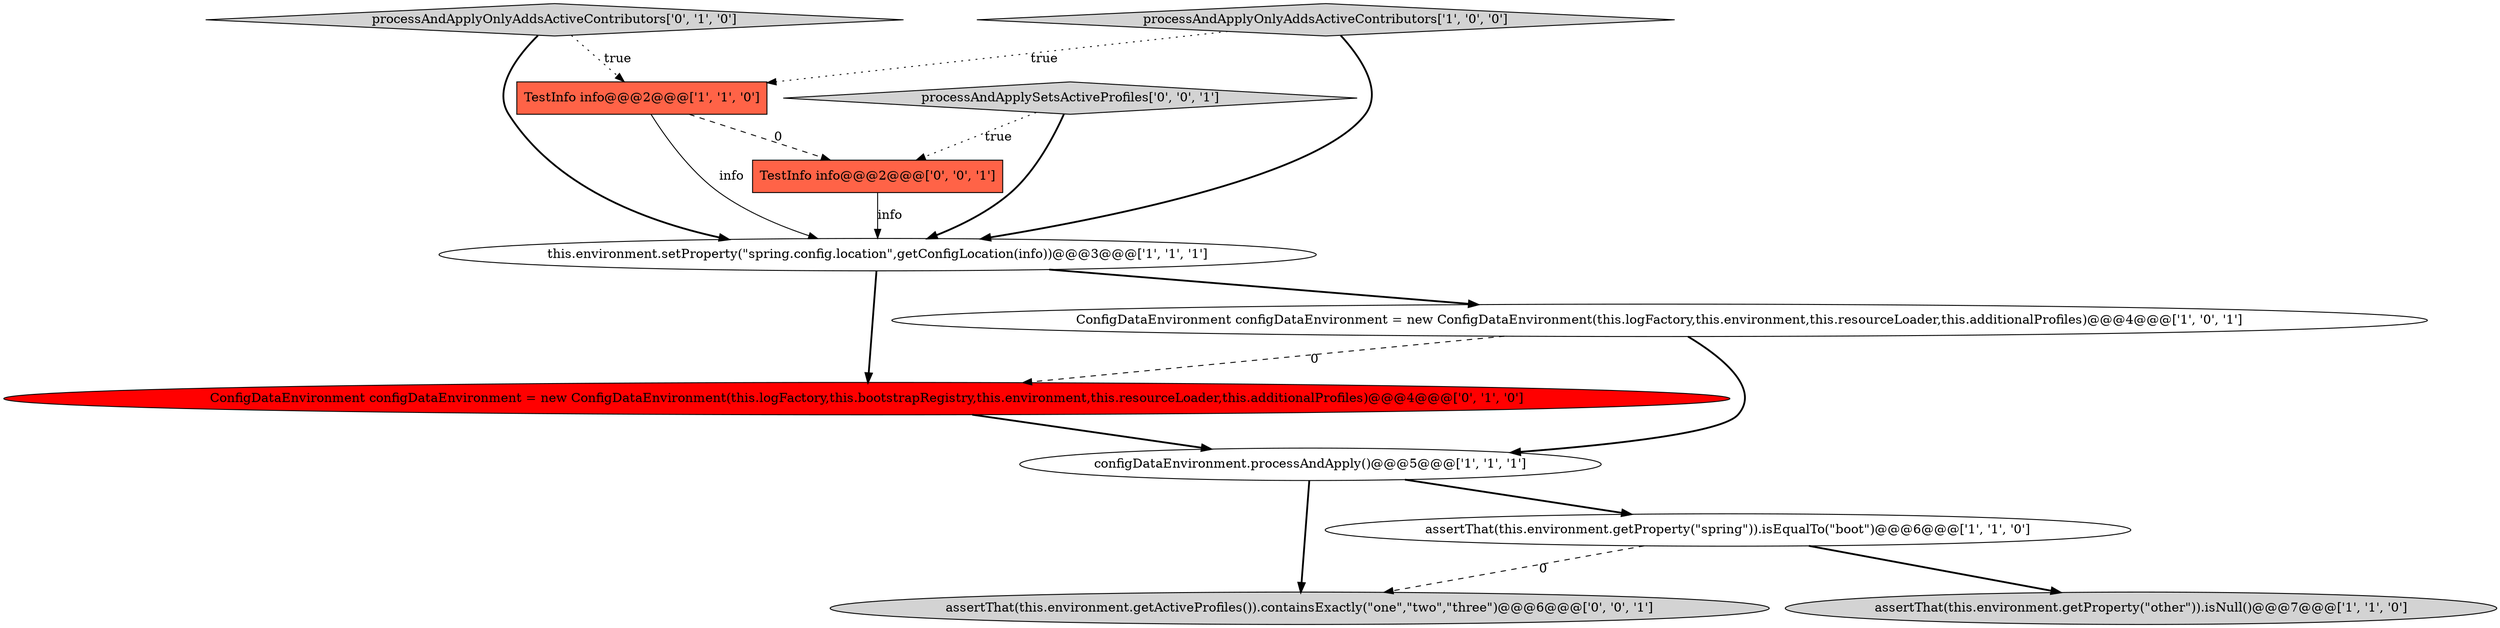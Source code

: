 digraph {
10 [style = filled, label = "TestInfo info@@@2@@@['0', '0', '1']", fillcolor = tomato, shape = box image = "AAA0AAABBB3BBB"];
8 [style = filled, label = "ConfigDataEnvironment configDataEnvironment = new ConfigDataEnvironment(this.logFactory,this.bootstrapRegistry,this.environment,this.resourceLoader,this.additionalProfiles)@@@4@@@['0', '1', '0']", fillcolor = red, shape = ellipse image = "AAA1AAABBB2BBB"];
3 [style = filled, label = "TestInfo info@@@2@@@['1', '1', '0']", fillcolor = tomato, shape = box image = "AAA0AAABBB1BBB"];
7 [style = filled, label = "processAndApplyOnlyAddsActiveContributors['0', '1', '0']", fillcolor = lightgray, shape = diamond image = "AAA0AAABBB2BBB"];
5 [style = filled, label = "assertThat(this.environment.getProperty(\"other\")).isNull()@@@7@@@['1', '1', '0']", fillcolor = lightgray, shape = ellipse image = "AAA0AAABBB1BBB"];
11 [style = filled, label = "assertThat(this.environment.getActiveProfiles()).containsExactly(\"one\",\"two\",\"three\")@@@6@@@['0', '0', '1']", fillcolor = lightgray, shape = ellipse image = "AAA0AAABBB3BBB"];
6 [style = filled, label = "processAndApplyOnlyAddsActiveContributors['1', '0', '0']", fillcolor = lightgray, shape = diamond image = "AAA0AAABBB1BBB"];
4 [style = filled, label = "ConfigDataEnvironment configDataEnvironment = new ConfigDataEnvironment(this.logFactory,this.environment,this.resourceLoader,this.additionalProfiles)@@@4@@@['1', '0', '1']", fillcolor = white, shape = ellipse image = "AAA0AAABBB1BBB"];
2 [style = filled, label = "this.environment.setProperty(\"spring.config.location\",getConfigLocation(info))@@@3@@@['1', '1', '1']", fillcolor = white, shape = ellipse image = "AAA0AAABBB1BBB"];
1 [style = filled, label = "assertThat(this.environment.getProperty(\"spring\")).isEqualTo(\"boot\")@@@6@@@['1', '1', '0']", fillcolor = white, shape = ellipse image = "AAA0AAABBB1BBB"];
0 [style = filled, label = "configDataEnvironment.processAndApply()@@@5@@@['1', '1', '1']", fillcolor = white, shape = ellipse image = "AAA0AAABBB1BBB"];
9 [style = filled, label = "processAndApplySetsActiveProfiles['0', '0', '1']", fillcolor = lightgray, shape = diamond image = "AAA0AAABBB3BBB"];
1->5 [style = bold, label=""];
8->0 [style = bold, label=""];
0->11 [style = bold, label=""];
3->2 [style = solid, label="info"];
3->10 [style = dashed, label="0"];
6->3 [style = dotted, label="true"];
9->10 [style = dotted, label="true"];
7->3 [style = dotted, label="true"];
2->4 [style = bold, label=""];
7->2 [style = bold, label=""];
0->1 [style = bold, label=""];
9->2 [style = bold, label=""];
2->8 [style = bold, label=""];
1->11 [style = dashed, label="0"];
4->0 [style = bold, label=""];
4->8 [style = dashed, label="0"];
10->2 [style = solid, label="info"];
6->2 [style = bold, label=""];
}
